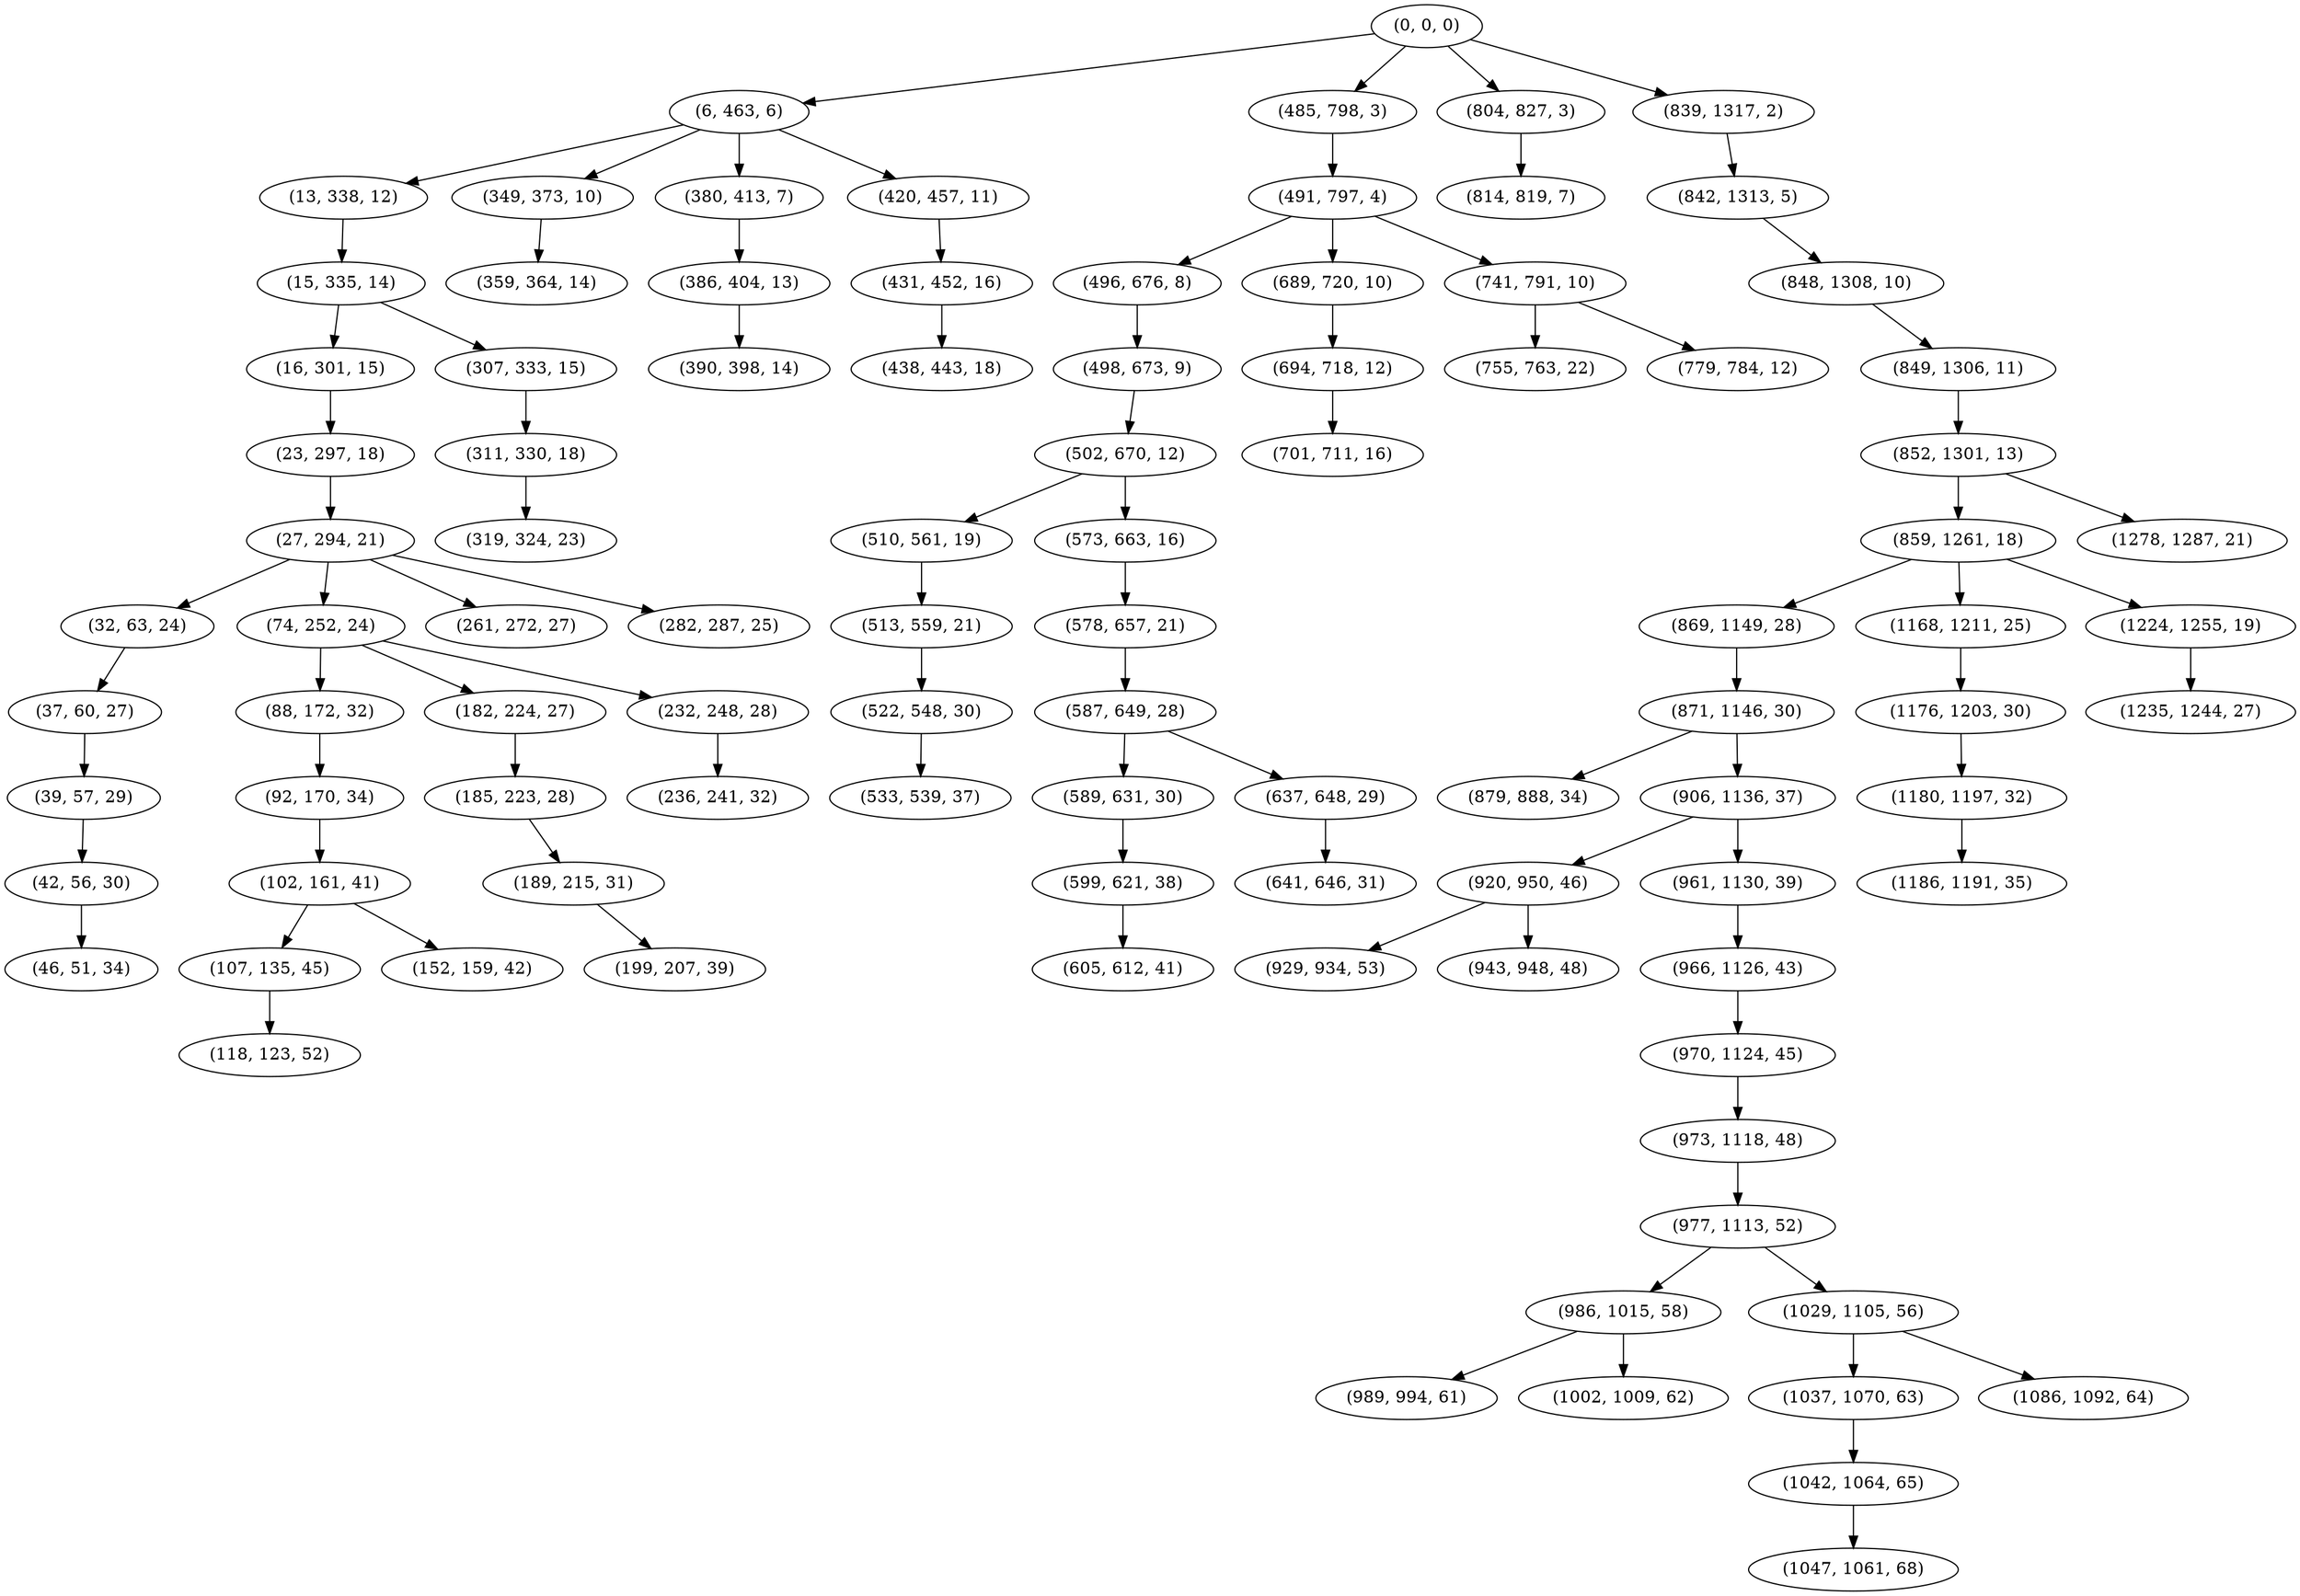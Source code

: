 digraph tree {
    "(0, 0, 0)";
    "(6, 463, 6)";
    "(13, 338, 12)";
    "(15, 335, 14)";
    "(16, 301, 15)";
    "(23, 297, 18)";
    "(27, 294, 21)";
    "(32, 63, 24)";
    "(37, 60, 27)";
    "(39, 57, 29)";
    "(42, 56, 30)";
    "(46, 51, 34)";
    "(74, 252, 24)";
    "(88, 172, 32)";
    "(92, 170, 34)";
    "(102, 161, 41)";
    "(107, 135, 45)";
    "(118, 123, 52)";
    "(152, 159, 42)";
    "(182, 224, 27)";
    "(185, 223, 28)";
    "(189, 215, 31)";
    "(199, 207, 39)";
    "(232, 248, 28)";
    "(236, 241, 32)";
    "(261, 272, 27)";
    "(282, 287, 25)";
    "(307, 333, 15)";
    "(311, 330, 18)";
    "(319, 324, 23)";
    "(349, 373, 10)";
    "(359, 364, 14)";
    "(380, 413, 7)";
    "(386, 404, 13)";
    "(390, 398, 14)";
    "(420, 457, 11)";
    "(431, 452, 16)";
    "(438, 443, 18)";
    "(485, 798, 3)";
    "(491, 797, 4)";
    "(496, 676, 8)";
    "(498, 673, 9)";
    "(502, 670, 12)";
    "(510, 561, 19)";
    "(513, 559, 21)";
    "(522, 548, 30)";
    "(533, 539, 37)";
    "(573, 663, 16)";
    "(578, 657, 21)";
    "(587, 649, 28)";
    "(589, 631, 30)";
    "(599, 621, 38)";
    "(605, 612, 41)";
    "(637, 648, 29)";
    "(641, 646, 31)";
    "(689, 720, 10)";
    "(694, 718, 12)";
    "(701, 711, 16)";
    "(741, 791, 10)";
    "(755, 763, 22)";
    "(779, 784, 12)";
    "(804, 827, 3)";
    "(814, 819, 7)";
    "(839, 1317, 2)";
    "(842, 1313, 5)";
    "(848, 1308, 10)";
    "(849, 1306, 11)";
    "(852, 1301, 13)";
    "(859, 1261, 18)";
    "(869, 1149, 28)";
    "(871, 1146, 30)";
    "(879, 888, 34)";
    "(906, 1136, 37)";
    "(920, 950, 46)";
    "(929, 934, 53)";
    "(943, 948, 48)";
    "(961, 1130, 39)";
    "(966, 1126, 43)";
    "(970, 1124, 45)";
    "(973, 1118, 48)";
    "(977, 1113, 52)";
    "(986, 1015, 58)";
    "(989, 994, 61)";
    "(1002, 1009, 62)";
    "(1029, 1105, 56)";
    "(1037, 1070, 63)";
    "(1042, 1064, 65)";
    "(1047, 1061, 68)";
    "(1086, 1092, 64)";
    "(1168, 1211, 25)";
    "(1176, 1203, 30)";
    "(1180, 1197, 32)";
    "(1186, 1191, 35)";
    "(1224, 1255, 19)";
    "(1235, 1244, 27)";
    "(1278, 1287, 21)";
    "(0, 0, 0)" -> "(6, 463, 6)";
    "(0, 0, 0)" -> "(485, 798, 3)";
    "(0, 0, 0)" -> "(804, 827, 3)";
    "(0, 0, 0)" -> "(839, 1317, 2)";
    "(6, 463, 6)" -> "(13, 338, 12)";
    "(6, 463, 6)" -> "(349, 373, 10)";
    "(6, 463, 6)" -> "(380, 413, 7)";
    "(6, 463, 6)" -> "(420, 457, 11)";
    "(13, 338, 12)" -> "(15, 335, 14)";
    "(15, 335, 14)" -> "(16, 301, 15)";
    "(15, 335, 14)" -> "(307, 333, 15)";
    "(16, 301, 15)" -> "(23, 297, 18)";
    "(23, 297, 18)" -> "(27, 294, 21)";
    "(27, 294, 21)" -> "(32, 63, 24)";
    "(27, 294, 21)" -> "(74, 252, 24)";
    "(27, 294, 21)" -> "(261, 272, 27)";
    "(27, 294, 21)" -> "(282, 287, 25)";
    "(32, 63, 24)" -> "(37, 60, 27)";
    "(37, 60, 27)" -> "(39, 57, 29)";
    "(39, 57, 29)" -> "(42, 56, 30)";
    "(42, 56, 30)" -> "(46, 51, 34)";
    "(74, 252, 24)" -> "(88, 172, 32)";
    "(74, 252, 24)" -> "(182, 224, 27)";
    "(74, 252, 24)" -> "(232, 248, 28)";
    "(88, 172, 32)" -> "(92, 170, 34)";
    "(92, 170, 34)" -> "(102, 161, 41)";
    "(102, 161, 41)" -> "(107, 135, 45)";
    "(102, 161, 41)" -> "(152, 159, 42)";
    "(107, 135, 45)" -> "(118, 123, 52)";
    "(182, 224, 27)" -> "(185, 223, 28)";
    "(185, 223, 28)" -> "(189, 215, 31)";
    "(189, 215, 31)" -> "(199, 207, 39)";
    "(232, 248, 28)" -> "(236, 241, 32)";
    "(307, 333, 15)" -> "(311, 330, 18)";
    "(311, 330, 18)" -> "(319, 324, 23)";
    "(349, 373, 10)" -> "(359, 364, 14)";
    "(380, 413, 7)" -> "(386, 404, 13)";
    "(386, 404, 13)" -> "(390, 398, 14)";
    "(420, 457, 11)" -> "(431, 452, 16)";
    "(431, 452, 16)" -> "(438, 443, 18)";
    "(485, 798, 3)" -> "(491, 797, 4)";
    "(491, 797, 4)" -> "(496, 676, 8)";
    "(491, 797, 4)" -> "(689, 720, 10)";
    "(491, 797, 4)" -> "(741, 791, 10)";
    "(496, 676, 8)" -> "(498, 673, 9)";
    "(498, 673, 9)" -> "(502, 670, 12)";
    "(502, 670, 12)" -> "(510, 561, 19)";
    "(502, 670, 12)" -> "(573, 663, 16)";
    "(510, 561, 19)" -> "(513, 559, 21)";
    "(513, 559, 21)" -> "(522, 548, 30)";
    "(522, 548, 30)" -> "(533, 539, 37)";
    "(573, 663, 16)" -> "(578, 657, 21)";
    "(578, 657, 21)" -> "(587, 649, 28)";
    "(587, 649, 28)" -> "(589, 631, 30)";
    "(587, 649, 28)" -> "(637, 648, 29)";
    "(589, 631, 30)" -> "(599, 621, 38)";
    "(599, 621, 38)" -> "(605, 612, 41)";
    "(637, 648, 29)" -> "(641, 646, 31)";
    "(689, 720, 10)" -> "(694, 718, 12)";
    "(694, 718, 12)" -> "(701, 711, 16)";
    "(741, 791, 10)" -> "(755, 763, 22)";
    "(741, 791, 10)" -> "(779, 784, 12)";
    "(804, 827, 3)" -> "(814, 819, 7)";
    "(839, 1317, 2)" -> "(842, 1313, 5)";
    "(842, 1313, 5)" -> "(848, 1308, 10)";
    "(848, 1308, 10)" -> "(849, 1306, 11)";
    "(849, 1306, 11)" -> "(852, 1301, 13)";
    "(852, 1301, 13)" -> "(859, 1261, 18)";
    "(852, 1301, 13)" -> "(1278, 1287, 21)";
    "(859, 1261, 18)" -> "(869, 1149, 28)";
    "(859, 1261, 18)" -> "(1168, 1211, 25)";
    "(859, 1261, 18)" -> "(1224, 1255, 19)";
    "(869, 1149, 28)" -> "(871, 1146, 30)";
    "(871, 1146, 30)" -> "(879, 888, 34)";
    "(871, 1146, 30)" -> "(906, 1136, 37)";
    "(906, 1136, 37)" -> "(920, 950, 46)";
    "(906, 1136, 37)" -> "(961, 1130, 39)";
    "(920, 950, 46)" -> "(929, 934, 53)";
    "(920, 950, 46)" -> "(943, 948, 48)";
    "(961, 1130, 39)" -> "(966, 1126, 43)";
    "(966, 1126, 43)" -> "(970, 1124, 45)";
    "(970, 1124, 45)" -> "(973, 1118, 48)";
    "(973, 1118, 48)" -> "(977, 1113, 52)";
    "(977, 1113, 52)" -> "(986, 1015, 58)";
    "(977, 1113, 52)" -> "(1029, 1105, 56)";
    "(986, 1015, 58)" -> "(989, 994, 61)";
    "(986, 1015, 58)" -> "(1002, 1009, 62)";
    "(1029, 1105, 56)" -> "(1037, 1070, 63)";
    "(1029, 1105, 56)" -> "(1086, 1092, 64)";
    "(1037, 1070, 63)" -> "(1042, 1064, 65)";
    "(1042, 1064, 65)" -> "(1047, 1061, 68)";
    "(1168, 1211, 25)" -> "(1176, 1203, 30)";
    "(1176, 1203, 30)" -> "(1180, 1197, 32)";
    "(1180, 1197, 32)" -> "(1186, 1191, 35)";
    "(1224, 1255, 19)" -> "(1235, 1244, 27)";
}
